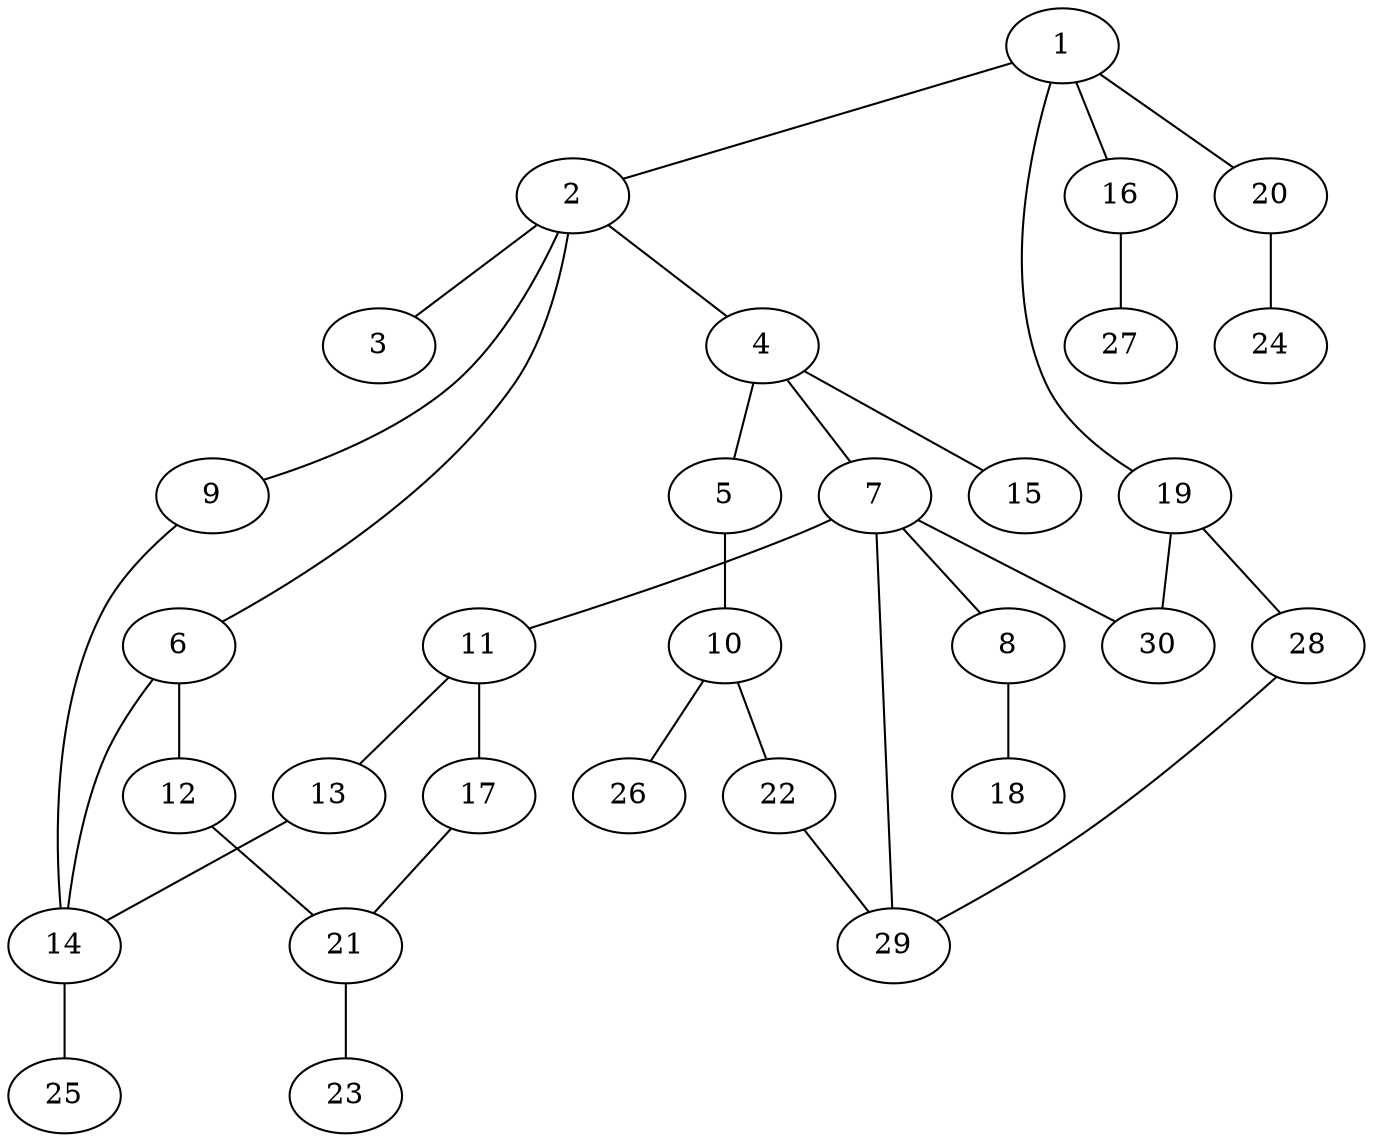 graph graphname {1--2
1--16
1--19
1--20
2--3
2--4
2--6
2--9
4--5
4--7
4--15
5--10
6--12
6--14
7--8
7--11
7--29
7--30
8--18
9--14
10--22
10--26
11--13
11--17
12--21
13--14
14--25
16--27
17--21
19--28
19--30
20--24
21--23
22--29
28--29
}